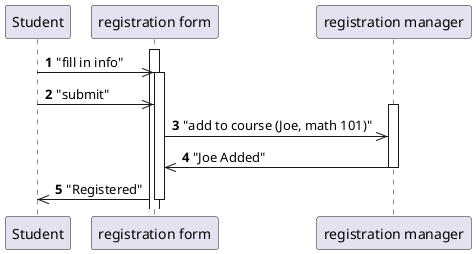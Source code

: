 @startuml

autonumber

   participant "Student"
   participant "registration form"
   participant "registration manager"
   
		  activate "registration form"
	  "Student" ->>  "registration form" : "fill in info"
			  activate "registration form"
	  "Student" ->>  "registration form" : "submit"
			  activate "registration manager"
	  "registration form" ->>  "registration manager" : "add to course (Joe, math 101)"
			  "registration manager" ->>  "registration form" : "Joe Added"
	  deactivate "registration manager"
  			  "registration form" ->>  "Student" : "Registered"
	  deactivate "registration form"

@enduml
